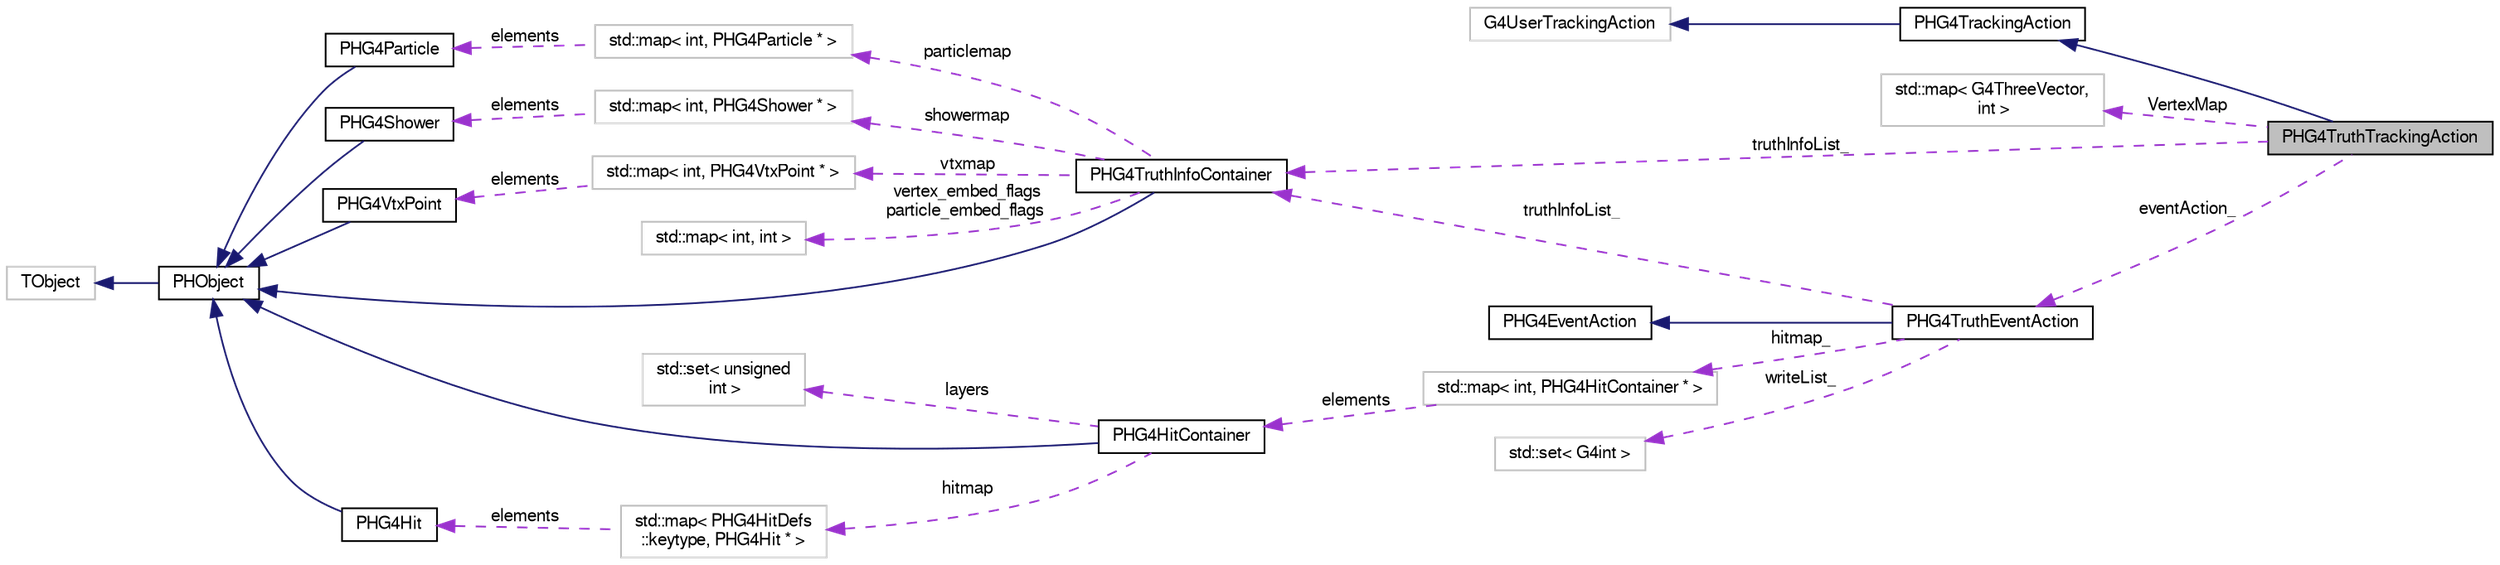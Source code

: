 digraph "PHG4TruthTrackingAction"
{
  bgcolor="transparent";
  edge [fontname="FreeSans",fontsize="10",labelfontname="FreeSans",labelfontsize="10"];
  node [fontname="FreeSans",fontsize="10",shape=record];
  rankdir="LR";
  Node1 [label="PHG4TruthTrackingAction",height=0.2,width=0.4,color="black", fillcolor="grey75", style="filled" fontcolor="black"];
  Node2 -> Node1 [dir="back",color="midnightblue",fontsize="10",style="solid",fontname="FreeSans"];
  Node2 [label="PHG4TrackingAction",height=0.2,width=0.4,color="black",URL="$df/d10/classPHG4TrackingAction.html"];
  Node3 -> Node2 [dir="back",color="midnightblue",fontsize="10",style="solid",fontname="FreeSans"];
  Node3 [label="G4UserTrackingAction",height=0.2,width=0.4,color="grey75"];
  Node4 -> Node1 [dir="back",color="darkorchid3",fontsize="10",style="dashed",label=" VertexMap" ,fontname="FreeSans"];
  Node4 [label="std::map\< G4ThreeVector,\l int \>",height=0.2,width=0.4,color="grey75"];
  Node5 -> Node1 [dir="back",color="darkorchid3",fontsize="10",style="dashed",label=" eventAction_" ,fontname="FreeSans"];
  Node5 [label="PHG4TruthEventAction",height=0.2,width=0.4,color="black",URL="$dd/d9d/classPHG4TruthEventAction.html"];
  Node6 -> Node5 [dir="back",color="midnightblue",fontsize="10",style="solid",fontname="FreeSans"];
  Node6 [label="PHG4EventAction",height=0.2,width=0.4,color="black",URL="$dc/d39/classPHG4EventAction.html"];
  Node7 -> Node5 [dir="back",color="darkorchid3",fontsize="10",style="dashed",label=" hitmap_" ,fontname="FreeSans"];
  Node7 [label="std::map\< int, PHG4HitContainer * \>",height=0.2,width=0.4,color="grey75"];
  Node8 -> Node7 [dir="back",color="darkorchid3",fontsize="10",style="dashed",label=" elements" ,fontname="FreeSans"];
  Node8 [label="PHG4HitContainer",height=0.2,width=0.4,color="black",URL="$d4/d30/classPHG4HitContainer.html"];
  Node9 -> Node8 [dir="back",color="midnightblue",fontsize="10",style="solid",fontname="FreeSans"];
  Node9 [label="PHObject",height=0.2,width=0.4,color="black",URL="$d9/d24/classPHObject.html"];
  Node10 -> Node9 [dir="back",color="midnightblue",fontsize="10",style="solid",fontname="FreeSans"];
  Node10 [label="TObject",height=0.2,width=0.4,color="grey75"];
  Node11 -> Node8 [dir="back",color="darkorchid3",fontsize="10",style="dashed",label=" layers" ,fontname="FreeSans"];
  Node11 [label="std::set\< unsigned\l int \>",height=0.2,width=0.4,color="grey75"];
  Node12 -> Node8 [dir="back",color="darkorchid3",fontsize="10",style="dashed",label=" hitmap" ,fontname="FreeSans"];
  Node12 [label="std::map\< PHG4HitDefs\l::keytype, PHG4Hit * \>",height=0.2,width=0.4,color="grey75"];
  Node13 -> Node12 [dir="back",color="darkorchid3",fontsize="10",style="dashed",label=" elements" ,fontname="FreeSans"];
  Node13 [label="PHG4Hit",height=0.2,width=0.4,color="black",URL="$d3/d9e/classPHG4Hit.html"];
  Node9 -> Node13 [dir="back",color="midnightblue",fontsize="10",style="solid",fontname="FreeSans"];
  Node14 -> Node5 [dir="back",color="darkorchid3",fontsize="10",style="dashed",label=" writeList_" ,fontname="FreeSans"];
  Node14 [label="std::set\< G4int \>",height=0.2,width=0.4,color="grey75"];
  Node15 -> Node5 [dir="back",color="darkorchid3",fontsize="10",style="dashed",label=" truthInfoList_" ,fontname="FreeSans"];
  Node15 [label="PHG4TruthInfoContainer",height=0.2,width=0.4,color="black",URL="$da/d6c/classPHG4TruthInfoContainer.html"];
  Node9 -> Node15 [dir="back",color="midnightblue",fontsize="10",style="solid",fontname="FreeSans"];
  Node16 -> Node15 [dir="back",color="darkorchid3",fontsize="10",style="dashed",label=" particlemap" ,fontname="FreeSans"];
  Node16 [label="std::map\< int, PHG4Particle * \>",height=0.2,width=0.4,color="grey75"];
  Node17 -> Node16 [dir="back",color="darkorchid3",fontsize="10",style="dashed",label=" elements" ,fontname="FreeSans"];
  Node17 [label="PHG4Particle",height=0.2,width=0.4,color="black",URL="$de/dc9/classPHG4Particle.html"];
  Node9 -> Node17 [dir="back",color="midnightblue",fontsize="10",style="solid",fontname="FreeSans"];
  Node18 -> Node15 [dir="back",color="darkorchid3",fontsize="10",style="dashed",label=" vertex_embed_flags\nparticle_embed_flags" ,fontname="FreeSans"];
  Node18 [label="std::map\< int, int \>",height=0.2,width=0.4,color="grey75"];
  Node19 -> Node15 [dir="back",color="darkorchid3",fontsize="10",style="dashed",label=" showermap" ,fontname="FreeSans"];
  Node19 [label="std::map\< int, PHG4Shower * \>",height=0.2,width=0.4,color="grey75"];
  Node20 -> Node19 [dir="back",color="darkorchid3",fontsize="10",style="dashed",label=" elements" ,fontname="FreeSans"];
  Node20 [label="PHG4Shower",height=0.2,width=0.4,color="black",URL="$db/d88/classPHG4Shower.html"];
  Node9 -> Node20 [dir="back",color="midnightblue",fontsize="10",style="solid",fontname="FreeSans"];
  Node21 -> Node15 [dir="back",color="darkorchid3",fontsize="10",style="dashed",label=" vtxmap" ,fontname="FreeSans"];
  Node21 [label="std::map\< int, PHG4VtxPoint * \>",height=0.2,width=0.4,color="grey75"];
  Node22 -> Node21 [dir="back",color="darkorchid3",fontsize="10",style="dashed",label=" elements" ,fontname="FreeSans"];
  Node22 [label="PHG4VtxPoint",height=0.2,width=0.4,color="black",URL="$d6/d81/classPHG4VtxPoint.html"];
  Node9 -> Node22 [dir="back",color="midnightblue",fontsize="10",style="solid",fontname="FreeSans"];
  Node15 -> Node1 [dir="back",color="darkorchid3",fontsize="10",style="dashed",label=" truthInfoList_" ,fontname="FreeSans"];
}
